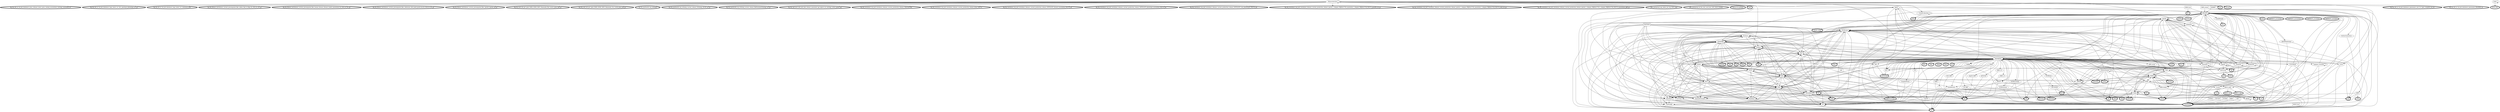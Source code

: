  digraph  {
/***
	Wed Mar 11 14:11:42 PDT 2020
	 
***/
	APB -> NCBITaxon ;
	APO -> UPHENO ;
	AQTLPub -> IAO ;
	AQTLTrait -> CMO ;
	AQTLTrait -> LPT ;
	AspGD -> GO ;
	AspGD -> NCBITaxon ;
	AspGD_REF -> IAO ;
	BASE -> BNODE ;
	BASE -> dbSNP ;
	BASE -> EFO ;
	BASE -> ENSEMBL ;
	BASE -> GO ;
	BASE -> HGNC ;
	BASE -> HP ;
	BASE -> NCBITaxon ;
	BASE -> ORPHA ;
	BASE -> SO ;
	BNODE -> BNODE ;
	BNODE -> CHEBI ;
	BNODE -> CHR ;
	BNODE -> ClinVarSubmitters ;
	BNODE -> CoriellFamily ;
	BNODE -> dbSNP ;
	BNODE -> dbSNPIndividual ;
	BNODE -> ECO ;
	BNODE -> EFO ;
	BNODE -> ERO ;
	BNODE -> faldo ;
	BNODE -> FlyBase ;
	BNODE -> foaf ;
	BNODE -> GENO ;
	BNODE -> GO ;
	BNODE -> HP ;
	BNODE -> IAO ;
	BNODE -> IMPC ;
	BNODE -> IMPRESS_parameter ;
	BNODE -> IMPRESS_parameters ;
	BNODE -> IMPRESS_procedure ;
	BNODE -> IMPRESS_protocol ;
	BNODE -> KEGG_path ;
	BNODE -> MGI ;
	BNODE -> MONARCH ;
	BNODE -> MP ;
	BNODE -> NCBIGene ;
	BNODE -> NCBITaxon ;
	BNODE -> NCIT ;
	BNODE -> OBI ;
	BNODE -> OMIA ;
	BNODE -> OMIA_breed ;
	BNODE -> OMIM ;
	BNODE -> ORPHA ;
	BNODE -> PMID ;
	BNODE -> SEPIO ;
	BNODE -> SO ;
	BNODE -> STATO ;
	BNODE -> VT ;
	BNODE -> WBPhenotype ;
	BNODE -> WormBase ;
	BNODE -> ZFIN ;
	cattleQTL -> AQTLTrait ;
	cattleQTL -> BNODE ;
	cattleQTL -> cattleQTL ;
	cattleQTL -> dbSNP ;
	cattleQTL -> NCBIGene ;
	cattleQTL -> NCBITaxon ;
	cattleQTL -> SO ;
	CHEBI -> GO ;
	CHEBI -> REACT ;
	chickenQTL -> AQTLTrait ;
	chickenQTL -> BNODE ;
	chickenQTL -> chickenQTL ;
	chickenQTL -> dbSNP ;
	chickenQTL -> NCBIGene ;
	chickenQTL -> NCBITaxon ;
	chickenQTL -> SO ;
	CHR -> BNODE ;
	CHR -> GENO ;
	CHR -> HGNC ;
	CHR -> NCBIGene ;
	CHR -> OMIM ;
	CHR -> SO ;
	ClinVarSubmitters -> foaf ;
	ClinVarVariant -> BASE ;
	ClinVarVariant -> ClinVarVariant ;
	ClinVarVariant -> dbSNP ;
	ClinVarVariant -> GENO ;
	ClinVarVariant -> NCBIGene ;
	ClinVarVariant -> NCBITaxon ;
	ClinVarVariant -> OMIM ;
	ClinVarVariant -> OMIMPS ;
	ClinVarVariant -> ORPHA ;
	ClinVarVariant -> SO ;
	ClinVarVariant -> UMLS ;
	ComplexPortal -> GO ;
	Coriell -> BNODE ;
	Coriell -> CL ;
	Coriell -> CLO ;
	CoriellCollection -> Coriell ;
	CoriellCollection -> CoriellCollection ;
	CoriellCollection -> ERO ;
	CoriellFamily -> PCO ;
	Coriell -> OMIM ;
	dbSNP -> BNODE ;
	dbSNP -> cattleQTL ;
	dbSNP -> chickenQTL ;
	dbSNP -> dbSNP ;
	dbSNP -> EFO ;
	dbSNP -> ENSEMBL ;
	dbSNP -> GO ;
	dbSNP -> HGNC ;
	dbSNP -> horseQTL ;
	dbSNP -> HP ;
	dbSNPIndividual -> BNODE ;
	dbSNPIndividual -> GENO ;
	dbSNPIndividual -> NCBITaxon ;
	dbSNP -> MONDO ;
	dbSNP -> NCBITaxon ;
	dbSNP -> NCIT ;
	dbSNP -> ORPHA ;
	dbSNP -> pigQTL ;
	dbSNP -> sheepQTL ;
	dbSNP -> SO ;
	DECIPHER -> HP ;
	DECIPHER -> SIO ;
	dictyBase -> GO ;
	dictyBase -> NCBITaxon ;
	dictyBase -> SO ;
	dictyBase -> UniProtKB ;
	DOI -> IAO ;
	EcoGene -> NCBITaxon ;
	EcoGene -> SO ;
	EFO -> UPHENO ;
	EMMA -> NCBITaxon ;
	ENSEMBL -> CL ;
	ENSEMBL -> dictyBase ;
	ENSEMBL -> EcoGene ;
	ENSEMBL -> EMAPA ;
	ENSEMBL -> ENSEMBL ;
	ENSEMBL -> EnsemblGenome ;
	ENSEMBL -> FBbt ;
	ENSEMBL -> FlyBase ;
	EnsemblGenome -> NCBITaxon ;
	EnsemblGenome -> SO ;
	ENSEMBL -> GO ;
	ENSEMBL -> MA ;
	ENSEMBL -> MGI ;
	ENSEMBL -> NCBIGene ;
	ENSEMBL -> NCBITaxon ;
	ENSEMBL -> PomBase ;
	ENSEMBL -> REACT ;
	ENSEMBL -> RGD ;
	ENSEMBL -> SGD ;
	ENSEMBL -> SO ;
	ENSEMBL -> UBERON ;
	ENSEMBL -> UniProtKB ;
	ENSEMBL -> VGNC ;
	ENSEMBL -> WBbt ;
	ENSEMBL -> WormBase ;
	ENSEMBL -> Xenbase ;
	ENSEMBL -> ZFA ;
	ENSEMBL -> ZFIN ;
	EOM -> EOM ;
	EOM -> EOM_IMG ;
	FlyBase -> dictyBase ;
	FlyBase -> DOID ;
	FlyBase -> EcoGene ;
	FlyBase -> EnsemblGenome ;
	FlyBase -> FBcv ;
	FlyBase -> FlyBase ;
	FlyBase -> GENO ;
	FlyBase -> GO ;
	FlyBase -> IAO ;
	FlyBase -> NCBITaxon ;
	FlyBase -> OBO ;
	FlyBase -> PomBase ;
	FlyBase -> SGD ;
	FlyBase -> SO ;
	FlyBase -> UniProtKB ;
	GeneReviews -> DOID ;
	GeneReviews -> SIO ;
	GO -> GO ;
	GO_REF -> IAO ;
	GWAS -> EFO ;
	GWAS -> MONDO ;
	GWAS -> NCBITaxon ;
	GWAS -> SO ;
	HGNC -> CHR ;
	HGNC -> dictyBase ;
	HGNC -> EcoGene ;
	HGNC -> ENSEMBL ;
	HGNC -> EnsemblGenome ;
	HGNC -> FlyBase ;
	HGNC -> MGI ;
	HGNC -> NCBIGene ;
	HGNC -> NCBITaxon ;
	HGNC -> ORPHA ;
	HGNC -> PomBase ;
	HGNC -> RGD ;
	HGNC -> SGD ;
	HGNC -> SO ;
	HGNC -> VGNC ;
	HGNC -> WormBase ;
	HGNC -> Xenbase ;
	HGNC -> ZFIN ;
	horseQTL -> AQTLTrait ;
	horseQTL -> BNODE ;
	horseQTL -> dbSNP ;
	horseQTL -> horseQTL ;
	horseQTL -> NCBIGene ;
	horseQTL -> NCBITaxon ;
	horseQTL -> SO ;
	IMPC -> foaf ;
	IMPC -> GENO ;
	IMPC -> NCBITaxon ;
	IMPC -> VIVO ;
	ISBN_10 -> IAO ;
	ISBN_13 -> IAO ;
	ISBN -> IAO ;
	JAX -> MGI ;
	JAX -> NCBITaxon ;
	J -> IAO ;
	KEGG_hsa -> SO ;
	KEGG_ko -> BNODE ;
	KEGG_ko -> EC ;
	KEGG_ko -> EDAM_DATA ;
	KEGG_path -> GO ;
	KEGG_path -> KEGG_ds ;
	KEGG_path -> KEGG_img ;
	KEGG_path -> PW ;
	MESH -> MESH ;
	MESH -> OMIM ;
	MGI -> BNODE ;
	MGI -> dictyBase ;
	MGI -> DOID ;
	MGI -> EcoGene ;
	MGI -> ENSEMBL ;
	MGI -> EnsemblGenome ;
	MGI -> FlyBase ;
	MGI -> GENO ;
	MGI -> GO ;
	MGI -> IAO ;
	MGI -> MGI ;
	MGI -> MP ;
	MGI -> NCBIGene ;
	MGI -> NCBITaxon ;
	MGI -> PomBase ;
	MGI -> RGD ;
	MGI -> SGD ;
	MGI -> SO ;
	MGI -> UniProtKB ;
	MGI -> VGNC ;
	MGI -> WormBase ;
	MGI -> Xenbase ;
	MGI -> ZFIN ;
	MMRRC -> BNODE ;
	MMRRC -> CL ;
	MMRRC -> NCBITaxon ;
	MONARCH -> APO ;
	MONARCH -> AQTLPub ;
	MONARCH -> AQTLTrait ;
	MonarchArchive -> BASE ;
	MonarchArchive -> CoriellCollection ;
	MonarchArchive -> dcat ;
	MonarchArchive -> dctypes ;
	MonarchArchive -> ftp_ftp_ebi_ac_uk_pub_databases_genenames_new_tsv_hgnc_complete_set_txt ;
	MonarchArchive -> ftp_ftp_ebi_ac_uk_pub_databases_genenames_README_txt ;
	MonarchArchive -> ftp_ftp_ebi_ac_uk_pub_databases_gwas_releases_latest_gwas_catalog_associations_ontology_annotated_tsv ;
	MonarchArchive -> ftp_ftp_ebi_ac_uk_pub_databases_impc_latest_csv_ALL_genotype_phenotype_csv_gz ;
	MonarchArchive -> ftp_ftp_ebi_ac_uk_pub_databases_impc_latest_csv_checksum_md5 ;
	MonarchArchive -> ftp_ftp_flybase_netreleases_current_precomputed_files_alleles_fbal_to_fbgn_fb_2020_01_tsv_gz ;
	MonarchArchive -> ftp_ftp_flybase_netreleases_current_precomputed_files_human_disease_disease_model_annotations_fb_2020_01_tsv_gz ;
	MonarchArchive -> ftp_ftp_flybase_netreleases_current_precomputed_files_references_fbrf_pmid_pmcid_doi_fb_2020_01_tsv_gz ;
	MonarchArchive -> ftp_ftp_flybase_netreleases_current_precomputed_files_species_species_ab_gz ;
	MonarchArchive -> ftp_ftp_ncbi_nih_gov_gene_DATA_GENE_INFO_Mammalia_Bos_taurus_gene_info_gz ;
	MonarchArchive -> ftp_ftp_ncbi_nih_gov_gene_DATA_GENE_INFO_Mammalia_Sus_scrofa_gene_info_gz ;
	MonarchArchive -> ftp_ftp_pantherdb_org_ortholog ;
	MonarchArchive -> ftp_ftp_pantherdb_org_ortholog_current_release_Orthologs_HCOP_tar_gz ;
	MonarchArchive -> ftp_ftp_pantherdb_org_ortholog_current_release_RefGenomeOrthologs_tar_gz ;
	MonarchArchive -> ftp_ftp_rgd_mcw_edu_pub_data_release_annotated_rgd_objects_by_ontology_rattus_genes_mp ;
	MonarchArchive -> ftp_ftp_wormbase_org_pub_wormbase_releases_current_production_release_CHECKSUMS ;
	MonarchArchive -> ftp_ftp_wormbase_org_pub_wormbase_releases_current_production_release_letter_WS274 ;
	MonarchArchive -> ftp_ftp_wormbase_org_pub_wormbase_releases_current_production_release_ONTOLOGY_disease_association_WS274_wb ;
	MonarchArchive -> ftp_ftp_wormbase_org_pub_wormbase_releases_current_production_release_ONTOLOGY_phenotype_association_WS274_wb ;
	MonarchArchive -> ftp_ftp_wormbase_org_pub_wormbase_releases_current_production_release_ONTOLOGY_rnai_phenotypes_WS274_wb ;
	MonarchArchive -> ftp_ftp_wormbase_org_pub_wormbase_releases_current_production_release_species_c_elegans_PRJNA13758_annotation_c_elegans_PRJNA13758_WS274_geneIDs_txt_gz ;
	MonarchArchive -> ftp_ftp_wormbase_org_pub_wormbase_releases_current_production_release_species_c_elegans_PRJNA13758_annotation_c_elegans_PRJNA13758_WS274_xrefs_txt_gz ;
	MonarchArchive -> ftp_ftp_wormbase_org_pub_wormbase_releases_current_production_release_species_c_elegans_PRJNA13758_c_elegans_PRJNA13758_WS274_annotations_gff3_gz ;
	MonarchArchive -> GeneReviews ;
	MonarchArchive -> jdbc_postgresql_mgi_adhoc_jax_org_5432_mgd ;
	MonarchArchive -> jdbc_postgresql_nif_db_crbs_ucsd_edu_5432_disco_crawler ;
	MonarchArchive -> MonarchArchive ;
	MonarchArchive -> MonarchLogoRepo ;
	MonarchArchive -> MPD ;
	MonarchArchive -> OBO ;
	MonarchArchive -> OMIA ;
	MonarchArchive -> PMID ;
	MonarchArchive -> UCSC ;
	MonarchArchive -> ZFIN ;
	MONARCH -> AspGD ;
	MONARCH -> AspGD_REF ;
	MONARCH -> BASE ;
	MONARCH -> BFO ;
	MONARCH -> BNODE ;
	MONARCH -> cattleQTL ;
	MONARCH -> CHEBI ;
	MONARCH -> chickenQTL ;
	MONARCH -> CHR ;
	MONARCH -> CL ;
	MONARCH -> ClinVar ;
	MONARCH -> ClinVarVariant ;
	MONARCH -> ComplexPortal ;
	MONARCH -> dbSNP ;
	MONARCH -> DECIPHER ;
	MONARCH -> dictyBase ;
	MONARCH -> DOID ;
	MONARCH -> ECO ;
	MONARCH -> EcoGene ;
	MONARCH -> EFO ;
	MONARCH -> EMAPA ;
	MONARCH -> ENSEMBL ;
	MONARCH -> EnsemblGenome ;
	MONARCH -> FBbt ;
	MONARCH -> FBcv ;
	MONARCH -> FBdv ;
	MONARCH -> FlyBase ;
	MONARCH -> foaf ;
	MONARCH -> GeneReviews ;
	MONARCH -> GENO ;
	MONARCH -> GO ;
	MONARCH -> GO_REF ;
	MONARCH -> GWAS ;
	MONARCH -> HGNC ;
	MONARCH -> horseQTL ;
	MONARCH -> HP ;
	MONARCH -> ISBN ;
	MONARCH -> ISBN_10 ;
	MONARCH -> ISBN_13 ;
	MONARCH -> J ;
	MONARCH -> MA ;
	MONARCH -> MESH ;
	MONARCH -> MGI ;
	MONARCH -> MONARCH ;
	MONARCH -> MONDO ;
	MONARCH -> MP ;
	MONARCH -> MPATH ;
	MONARCH -> MPD_assay ;
	MONARCH -> NBO ;
	MONARCH -> NCBIAssembly ;
	MONARCH -> NCBIBook ;
	MONARCH -> NCBIGene ;
	MONARCH -> NCBIGenome ;
	MONARCH -> NCBITaxon ;
	MONARCH -> NCIT ;
	MONARCH -> OBA ;
	MONARCH -> OBAN ;
	MONARCH -> OBO ;
	MONARCH -> OMIA ;
	MONARCH -> OMIA_breed ;
	MONARCH -> OMIM ;
	MONARCH -> OMIMPS ;
	MONARCH -> ORPHA ;
	MONARCH -> PATO ;
	MONARCH -> pigQTL ;
	MONARCH -> PMID ;
	MONARCH -> PomBase ;
	MONARCH -> PR ;
	MONARCH -> rainbow_troutQTL ;
	MONARCH -> REACT ;
	MONARCH -> RGD ;
	MONARCH -> RO ;
	MONARCH -> SGD ;
	MONARCH -> SGD_REF ;
	MONARCH -> sheepQTL ;
	MONARCH -> SO ;
	MONARCH -> UBERON ;
	MONARCH -> UCSC ;
	MONARCH -> UCSCBuild ;
	MONARCH -> UMLS ;
	MONARCH -> UPHENO ;
	MONARCH -> VGNC ;
	MONARCH -> VT ;
	MONARCH -> WBbt ;
	MONARCH -> WBPhenotype ;
	MONARCH -> WormBase ;
	MONARCH -> Xenbase ;
	MONARCH -> ZFA ;
	MONARCH -> ZFIN ;
	MONARCH -> ZP ;
	MPD_assay -> OBI ;
	MPD_strain -> BNODE ;
	MPD_strain -> NCBITaxon ;
	MUGEN -> NCBITaxon ;
	NCBIAssembly -> MONARCH ;
	NCBIAssembly -> NCBITaxon ;
	NCBIAssembly -> SO ;
	NCBIBook -> SIO ;
	NCBIGene -> BNODE ;
	NCBIGene -> CHR ;
	NCBIGene -> dictyBase ;
	NCBIGene -> EcoGene ;
	NCBIGene -> ENSEMBL ;
	NCBIGene -> EnsemblGenome ;
	NCBIGene -> FlyBase ;
	NCBIGene -> GO ;
	NCBIGene -> MGI ;
	NCBIGene -> NCBIGene ;
	NCBIGene -> NCBITaxon ;
	NCBIGene -> OMIM ;
	NCBIGene -> PomBase ;
	NCBIGene -> RGD ;
	NCBIGene -> SGD ;
	NCBIGene -> SO ;
	NCBIGene -> UniProtKB ;
	NCBIGene -> WormBase ;
	NCBIGene -> Xenbase ;
	NCBIGene -> ZFIN ;
	NCBIGenome -> MONARCH ;
	NCBIGenome -> NCBITaxon ;
	NCBIGenome -> SO ;
	NCIMR -> NCBITaxon ;
	OMIA -> BNODE ;
	OMIA_breed -> NCBITaxon ;
	OMIA_breed -> OMIA ;
	OMIA_breed -> OMIM ;
	OMIA -> CL ;
	OMIA -> DOID ;
	OMIA -> GENO ;
	OMIA -> GO ;
	OMIA -> HP ;
	OMIA -> MESH ;
	OMIA -> MONDO ;
	OMIA -> MP ;
	OMIA -> MPATH ;
	OMIA -> NBO ;
	OMIA -> OBA ;
	OMIA -> OMIA ;
	OMIA -> OMIM ;
	OMIA -> UBERON ;
	OMIA -> VT ;
	OMIM -> BNODE ;
	OMIM -> CHR ;
	OMIM -> ClinVar ;
	OMIM -> GENO ;
	OMIM -> HP ;
	OMIM -> OMIM ;
	OMIM -> OMIMPS ;
	OMIM -> ORPHA ;
	OMIM -> PMID ;
	OMIM -> SIO ;
	OMIM -> SO ;
	OMIM -> UMLS ;
	ORPHA -> HP ;
	ORPHA -> ORPHA ;
	ORPHA -> SIO ;
	PANTHER -> dictyBase ;
	PANTHER -> EcoGene ;
	PANTHER -> EDAM_DATA ;
	PANTHER -> ENSEMBL ;
	PANTHER -> EnsemblGenome ;
	PANTHER -> FlyBase ;
	PANTHER -> HGNC ;
	PANTHER -> MGI ;
	PANTHER -> NCBIGene ;
	PANTHER -> PomBase ;
	PANTHER -> RGD ;
	PANTHER -> SGD ;
	PANTHER -> VGNC ;
	PANTHER -> WormBase ;
	PANTHER -> Xenbase ;
	PANTHER -> ZFIN ;
	pigQTL -> AQTLTrait ;
	pigQTL -> BNODE ;
	pigQTL -> dbSNP ;
	pigQTL -> NCBIGene ;
	pigQTL -> NCBITaxon ;
	pigQTL -> pigQTL ;
	pigQTL -> SO ;
	PMID -> Coriell ;
	PMID -> GeneReviews ;
	PMID -> HGNC ;
	PMID -> IAO ;
	PMID -> KEGG_path ;
	PMID -> NCBIGene ;
	PMID -> OMIA ;
	PMID -> OMIA_breed ;
	PMID -> OMIM ;
	PomBase -> GO ;
	PomBase -> NCBITaxon ;
	PomBase -> SO ;
	PR -> GO ;
	rainbow_troutQTL -> BNODE ;
	rainbow_troutQTL -> NCBIGene ;
	rainbow_troutQTL -> NCBITaxon ;
	rainbow_troutQTL -> rainbow_troutQTL ;
	rainbow_troutQTL -> SO ;
	RBRC -> NCBITaxon ;
	REACT -> GO ;
	REACT -> IAO ;
	REACT -> PW ;
	RGD -> dictyBase ;
	RGD -> EcoGene ;
	RGD -> ENSEMBL ;
	RGD -> EnsemblGenome ;
	RGD -> FlyBase ;
	RGD -> GO ;
	RGD -> IAO ;
	RGD -> MP ;
	RGD -> NCBIGene ;
	RGD -> NCBITaxon ;
	RGD -> PomBase ;
	RGD -> SGD ;
	RGD -> SO ;
	RGD -> UniProtKB ;
	RGD -> VGNC ;
	RGD -> WormBase ;
	RGD -> Xenbase ;
	RGD -> ZFIN ;
	SGD -> APO ;
	SGD -> GO ;
	SGD -> MONARCH ;
	SGD -> NCBITaxon ;
	SGD_REF -> IAO ;
	SGD -> SO ;
	sheepQTL -> AQTLTrait ;
	sheepQTL -> BNODE ;
	sheepQTL -> dbSNP ;
	sheepQTL -> NCBIGene ;
	sheepQTL -> NCBITaxon ;
	sheepQTL -> sheepQTL ;
	sheepQTL -> SO ;
	UCSCBuild -> BNODE ;
	UCSCBuild -> MONARCH ;
	UCSCBuild -> NCBITaxon ;
	UCSCBuild -> SO ;
	UCSC -> MONARCH ;
	UCSC -> NCBITaxon ;
	UCSC -> SO ;
	UniProtKB -> SO ;
	VGNC -> ENSEMBL ;
	VGNC -> FlyBase ;
	VGNC -> MGI ;
	VGNC -> NCBIGene ;
	VGNC -> NCBITaxon ;
	VGNC -> PomBase ;
	VGNC -> RGD ;
	VGNC -> SGD ;
	VGNC -> SO ;
	VGNC -> WormBase ;
	VGNC -> Xenbase ;
	VGNC -> ZFIN ;
	WormBase -> BNODE ;
	WormBase -> dictyBase ;
	WormBase -> DOID ;
	WormBase -> EcoGene ;
	WormBase -> EnsemblGenome ;
	WormBase -> FlyBase ;
	WormBase -> foaf ;
	WormBase -> GENO ;
	WormBase -> GO ;
	WormBase -> IAO ;
	WormBase -> MONARCH ;
	WormBase -> NCBITaxon ;
	WormBase -> PomBase ;
	WormBase -> SGD ;
	WormBase -> SO ;
	WormBase -> UniProtKB ;
	WormBase -> WBPhenotype ;
	WormBase -> WormBase ;
	Xenbase -> ENSEMBL ;
	Xenbase -> FlyBase ;
	Xenbase -> NCBITaxon ;
	Xenbase -> PomBase ;
	Xenbase -> SGD ;
	Xenbase -> SO ;
	Xenbase -> WormBase ;
	Xenbase -> ZFIN ;
	ZFIN -> BNODE ;
	ZFIN -> dictyBase ;
	ZFIN -> DOID ;
	ZFIN -> EcoGene ;
	ZFIN -> EnsemblGenome ;
	ZFIN -> FlyBase ;
	ZFIN -> GENO ;
	ZFIN -> GO ;
	ZFIN -> IAO ;
	ZFIN -> MONARCH ;
	ZFIN -> NCBIGene ;
	ZFIN -> NCBITaxon ;
	ZFIN -> PomBase ;
	ZFIN -> SGD ;
	ZFIN -> SO ;
	ZFIN -> UniProtKB ;
	ZFIN -> WormBase ;
	ZFIN -> ZFIN ;
	ZFIN -> ZP ;
	NCBITaxon [penwidth=4];
	UPHENO [penwidth=4];
	IAO [penwidth=4];
	CMO [penwidth=4];
	LPT [penwidth=4];
	NCBITaxon [penwidth=4];
	IAO [penwidth=4];
	HP [penwidth=4];
	NCBITaxon [penwidth=4];
	SO [penwidth=4];
	ECO [penwidth=4];
	ERO [penwidth=4];
	faldo [penwidth=4];
	foaf [penwidth=4];
	GENO [penwidth=4];
	HP [penwidth=4];
	IAO [penwidth=4];
	IMPRESS_parameter [penwidth=4];
	IMPRESS_parameters [penwidth=4];
	IMPRESS_procedure [penwidth=4];
	IMPRESS_protocol [penwidth=4];
	MP [penwidth=4];
	NCBITaxon [penwidth=4];
	NCIT [penwidth=4];
	OBI [penwidth=4];
	SEPIO [penwidth=4];
	SO [penwidth=4];
	STATO [penwidth=4];
	VT [penwidth=4];
	WBPhenotype [penwidth=4];
	NCBITaxon [penwidth=4];
	SO [penwidth=4];
	NCBITaxon [penwidth=4];
	SO [penwidth=4];
	GENO [penwidth=4];
	SO [penwidth=4];
	foaf [penwidth=4];
	GENO [penwidth=4];
	NCBITaxon [penwidth=4];
	OMIMPS [penwidth=4];
	SO [penwidth=4];
	UMLS [penwidth=4];
	CL [penwidth=4];
	CLO [penwidth=4];
	ERO [penwidth=4];
	PCO [penwidth=4];
	HP [penwidth=4];
	GENO [penwidth=4];
	NCBITaxon [penwidth=4];
	MONDO [penwidth=4];
	NCBITaxon [penwidth=4];
	NCIT [penwidth=4];
	SO [penwidth=4];
	HP [penwidth=4];
	SIO [penwidth=4];
	NCBITaxon [penwidth=4];
	SO [penwidth=4];
	IAO [penwidth=4];
	NCBITaxon [penwidth=4];
	SO [penwidth=4];
	UPHENO [penwidth=4];
	NCBITaxon [penwidth=4];
	CL [penwidth=4];
	EMAPA [penwidth=4];
	FBbt [penwidth=4];
	NCBITaxon [penwidth=4];
	SO [penwidth=4];
	MA [penwidth=4];
	NCBITaxon [penwidth=4];
	SO [penwidth=4];
	UBERON [penwidth=4];
	WBbt [penwidth=4];
	ZFA [penwidth=4];
	EOM_IMG [penwidth=4];
	DOID [penwidth=4];
	FBcv [penwidth=4];
	GENO [penwidth=4];
	IAO [penwidth=4];
	NCBITaxon [penwidth=4];
	OBO [penwidth=4];
	SO [penwidth=4];
	DOID [penwidth=4];
	SIO [penwidth=4];
	IAO [penwidth=4];
	MONDO [penwidth=4];
	NCBITaxon [penwidth=4];
	SO [penwidth=4];
	NCBITaxon [penwidth=4];
	SO [penwidth=4];
	NCBITaxon [penwidth=4];
	SO [penwidth=4];
	foaf [penwidth=4];
	GENO [penwidth=4];
	NCBITaxon [penwidth=4];
	VIVO [penwidth=4];
	IAO [penwidth=4];
	NCBITaxon [penwidth=4];
	IAO [penwidth=4];
	SO [penwidth=4];
	EC [penwidth=4];
	EDAM_DATA [penwidth=4];
	KEGG_ds [penwidth=4];
	KEGG_img [penwidth=4];
	PW [penwidth=4];
	DOID [penwidth=4];
	GENO [penwidth=4];
	IAO [penwidth=4];
	MP [penwidth=4];
	NCBITaxon [penwidth=4];
	SO [penwidth=4];
	CL [penwidth=4];
	NCBITaxon [penwidth=4];
	dcat [penwidth=4];
	dctypes [penwidth=4];
	ftp_ftp_ebi_ac_uk_pub_databases_genenames_new_tsv_hgnc_complete_set_txt [penwidth=4];
	ftp_ftp_ebi_ac_uk_pub_databases_genenames_README_txt [penwidth=4];
	ftp_ftp_ebi_ac_uk_pub_databases_gwas_releases_latest_gwas_catalog_associations_ontology_annotated_tsv [penwidth=4];
	ftp_ftp_ebi_ac_uk_pub_databases_impc_latest_csv_ALL_genotype_phenotype_csv_gz [penwidth=4];
	ftp_ftp_ebi_ac_uk_pub_databases_impc_latest_csv_checksum_md5 [penwidth=4];
	ftp_ftp_flybase_netreleases_current_precomputed_files_alleles_fbal_to_fbgn_fb_2020_01_tsv_gz [penwidth=4];
	ftp_ftp_flybase_netreleases_current_precomputed_files_human_disease_disease_model_annotations_fb_2020_01_tsv_gz [penwidth=4];
	ftp_ftp_flybase_netreleases_current_precomputed_files_references_fbrf_pmid_pmcid_doi_fb_2020_01_tsv_gz [penwidth=4];
	ftp_ftp_flybase_netreleases_current_precomputed_files_species_species_ab_gz [penwidth=4];
	ftp_ftp_ncbi_nih_gov_gene_DATA_GENE_INFO_Mammalia_Bos_taurus_gene_info_gz [penwidth=4];
	ftp_ftp_ncbi_nih_gov_gene_DATA_GENE_INFO_Mammalia_Sus_scrofa_gene_info_gz [penwidth=4];
	ftp_ftp_pantherdb_org_ortholog [penwidth=4];
	ftp_ftp_pantherdb_org_ortholog_current_release_Orthologs_HCOP_tar_gz [penwidth=4];
	ftp_ftp_pantherdb_org_ortholog_current_release_RefGenomeOrthologs_tar_gz [penwidth=4];
	ftp_ftp_rgd_mcw_edu_pub_data_release_annotated_rgd_objects_by_ontology_rattus_genes_mp [penwidth=4];
	ftp_ftp_wormbase_org_pub_wormbase_releases_current_production_release_CHECKSUMS [penwidth=4];
	ftp_ftp_wormbase_org_pub_wormbase_releases_current_production_release_letter_WS274 [penwidth=4];
	ftp_ftp_wormbase_org_pub_wormbase_releases_current_production_release_ONTOLOGY_disease_association_WS274_wb [penwidth=4];
	ftp_ftp_wormbase_org_pub_wormbase_releases_current_production_release_ONTOLOGY_phenotype_association_WS274_wb [penwidth=4];
	ftp_ftp_wormbase_org_pub_wormbase_releases_current_production_release_ONTOLOGY_rnai_phenotypes_WS274_wb [penwidth=4];
	ftp_ftp_wormbase_org_pub_wormbase_releases_current_production_release_species_c_elegans_PRJNA13758_annotation_c_elegans_PRJNA13758_WS274_geneIDs_txt_gz [penwidth=4];
	ftp_ftp_wormbase_org_pub_wormbase_releases_current_production_release_species_c_elegans_PRJNA13758_annotation_c_elegans_PRJNA13758_WS274_xrefs_txt_gz [penwidth=4];
	ftp_ftp_wormbase_org_pub_wormbase_releases_current_production_release_species_c_elegans_PRJNA13758_c_elegans_PRJNA13758_WS274_annotations_gff3_gz [penwidth=4];
	jdbc_postgresql_mgi_adhoc_jax_org_5432_mgd [penwidth=4];
	jdbc_postgresql_nif_db_crbs_ucsd_edu_5432_disco_crawler [penwidth=4];
	MonarchLogoRepo [penwidth=4];
	MPD [penwidth=4];
	OBO [penwidth=4];
	BFO [penwidth=4];
	CL [penwidth=4];
	ClinVar [penwidth=4];
	DOID [penwidth=4];
	ECO [penwidth=4];
	EMAPA [penwidth=4];
	FBbt [penwidth=4];
	FBcv [penwidth=4];
	FBdv [penwidth=4];
	foaf [penwidth=4];
	GENO [penwidth=4];
	HP [penwidth=4];
	MA [penwidth=4];
	MONDO [penwidth=4];
	MP [penwidth=4];
	MPATH [penwidth=4];
	NBO [penwidth=4];
	NCBITaxon [penwidth=4];
	NCIT [penwidth=4];
	OBA [penwidth=4];
	OBAN [penwidth=4];
	OBO [penwidth=4];
	OMIMPS [penwidth=4];
	PATO [penwidth=4];
	RO [penwidth=4];
	SO [penwidth=4];
	UBERON [penwidth=4];
	UMLS [penwidth=4];
	UPHENO [penwidth=4];
	VT [penwidth=4];
	WBbt [penwidth=4];
	WBPhenotype [penwidth=4];
	ZFA [penwidth=4];
	ZP [penwidth=4];
	OBI [penwidth=4];
	NCBITaxon [penwidth=4];
	NCBITaxon [penwidth=4];
	SO [penwidth=4];
	SIO [penwidth=4];
	NCBITaxon [penwidth=4];
	SO [penwidth=4];
	NCBITaxon [penwidth=4];
	SO [penwidth=4];
	NCBITaxon [penwidth=4];
	NCBITaxon [penwidth=4];
	CL [penwidth=4];
	DOID [penwidth=4];
	GENO [penwidth=4];
	HP [penwidth=4];
	MONDO [penwidth=4];
	MP [penwidth=4];
	MPATH [penwidth=4];
	NBO [penwidth=4];
	OBA [penwidth=4];
	UBERON [penwidth=4];
	VT [penwidth=4];
	ClinVar [penwidth=4];
	GENO [penwidth=4];
	HP [penwidth=4];
	OMIMPS [penwidth=4];
	SIO [penwidth=4];
	SO [penwidth=4];
	UMLS [penwidth=4];
	HP [penwidth=4];
	SIO [penwidth=4];
	EDAM_DATA [penwidth=4];
	NCBITaxon [penwidth=4];
	SO [penwidth=4];
	IAO [penwidth=4];
	NCBITaxon [penwidth=4];
	SO [penwidth=4];
	NCBITaxon [penwidth=4];
	SO [penwidth=4];
	NCBITaxon [penwidth=4];
	IAO [penwidth=4];
	PW [penwidth=4];
	IAO [penwidth=4];
	MP [penwidth=4];
	NCBITaxon [penwidth=4];
	SO [penwidth=4];
	NCBITaxon [penwidth=4];
	IAO [penwidth=4];
	SO [penwidth=4];
	NCBITaxon [penwidth=4];
	SO [penwidth=4];
	NCBITaxon [penwidth=4];
	SO [penwidth=4];
	NCBITaxon [penwidth=4];
	SO [penwidth=4];
	NCBITaxon [penwidth=4];
	SO [penwidth=4];
	DOID [penwidth=4];
	foaf [penwidth=4];
	GENO [penwidth=4];
	IAO [penwidth=4];
	NCBITaxon [penwidth=4];
	SO [penwidth=4];
	WBPhenotype [penwidth=4];
	NCBITaxon [penwidth=4];
	SO [penwidth=4];
	DOID [penwidth=4];
	GENO [penwidth=4];
	IAO [penwidth=4];
	NCBITaxon [penwidth=4];
	SO [penwidth=4];
	ZP [penwidth=4];
	APB [shape=box];
	DOI [shape=box];
	EMMA [shape=box];
	JAX [shape=box];
	KEGG_hsa [shape=box];
	KEGG_ko [shape=box];
	MMRRC [shape=box];
	MPD_strain [shape=box];
	MUGEN [shape=box];
	NCIMR [shape=box];
	PANTHER [shape=box];
	RBRC [shape=box];
}
